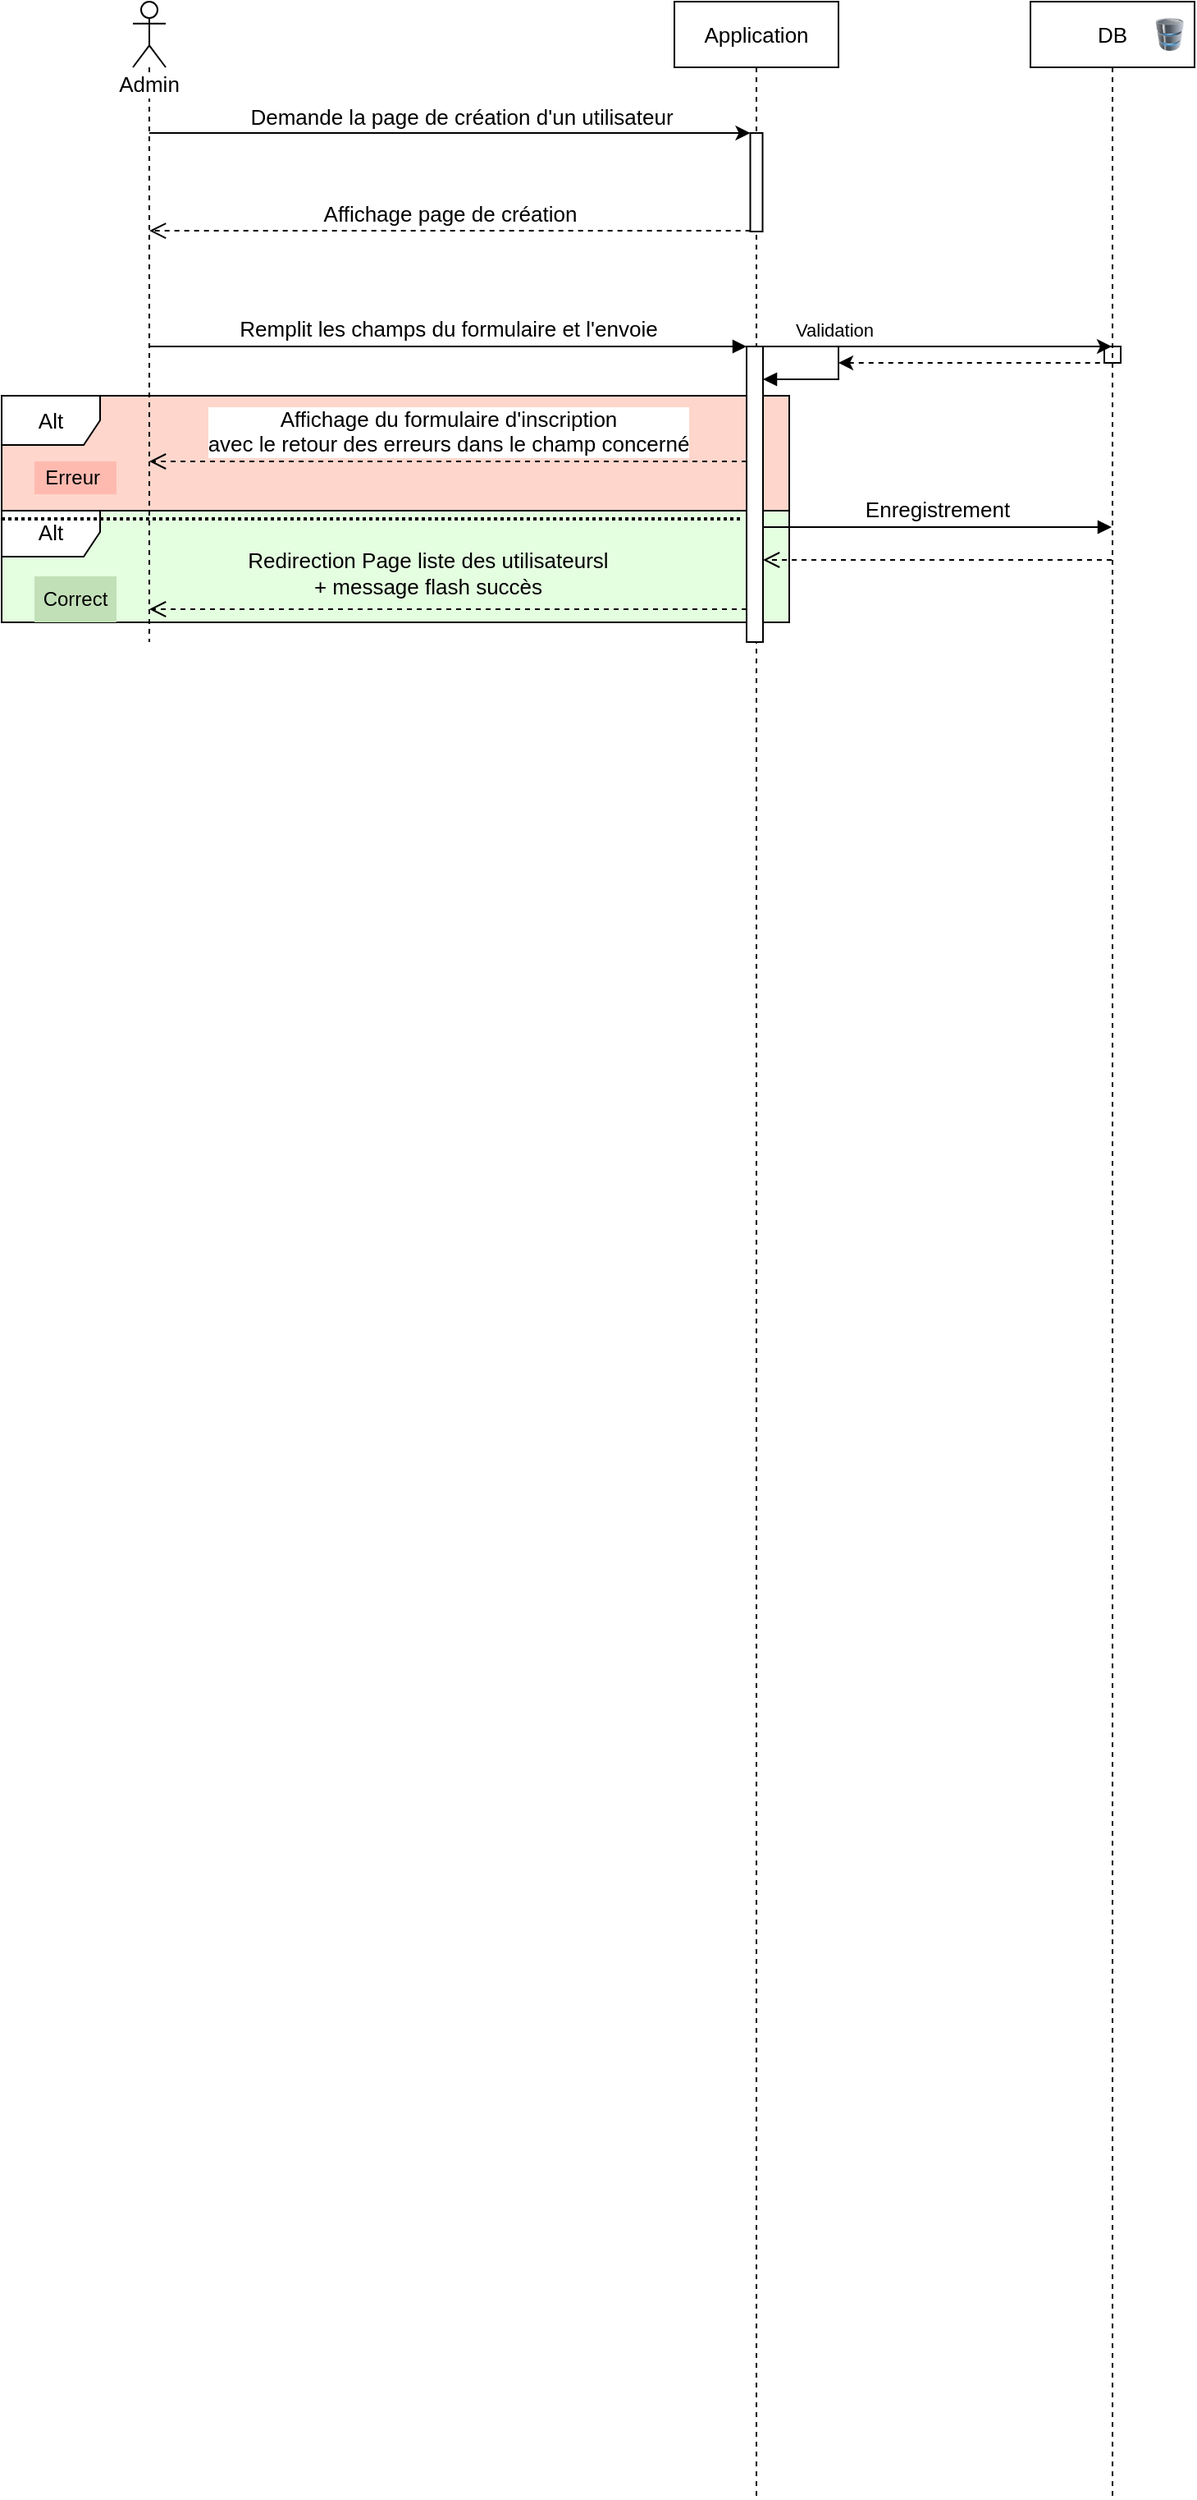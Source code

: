 <mxfile version="13.7.3" type="device"><diagram id="OPIGH59b3JSK2U3XDfZe" name="Page-1"><mxGraphModel dx="1342" dy="816" grid="1" gridSize="10" guides="1" tooltips="1" connect="1" arrows="1" fold="1" page="1" pageScale="1" pageWidth="827" pageHeight="1169" math="0" shadow="0"><root><mxCell id="0"/><mxCell id="1" parent="0"/><mxCell id="A12eKPg93gAIxmL6-4Nk-2" value="&lt;font style=&quot;font-size: 13px&quot;&gt;Alt&lt;/font&gt;" style="shape=umlFrame;whiteSpace=wrap;html=1;fontSize=13;swimlaneFillColor=#E4FFE0;" parent="1" vertex="1"><mxGeometry x="50" y="428" width="480" height="70" as="geometry"/></mxCell><mxCell id="IkTFMwQ9xcnRGW_RqQZF-3" value="&lt;font style=&quot;font-size: 13px&quot;&gt;Alt&lt;/font&gt;" style="shape=umlFrame;whiteSpace=wrap;html=1;fontSize=13;swimlaneFillColor=#FFD6CC;" parent="1" vertex="1"><mxGeometry x="50" y="360" width="480" height="70" as="geometry"/></mxCell><mxCell id="IkTFMwQ9xcnRGW_RqQZF-8" value="" style="line;strokeWidth=2;fillColor=none;align=left;verticalAlign=middle;spacingTop=-1;spacingLeft=3;spacingRight=3;rotatable=0;labelPosition=right;points=[];portConstraint=eastwest;fontSize=13;dashed=1;dashPattern=1 1;" parent="1" vertex="1"><mxGeometry x="50" y="421" width="450" height="28" as="geometry"/></mxCell><mxCell id="IkTFMwQ9xcnRGW_RqQZF-13" value="&lt;font style=&quot;font-size: 13px&quot;&gt;Affichage page de création&lt;/font&gt;" style="html=1;verticalAlign=bottom;endArrow=open;dashed=1;endSize=8;fontSize=13;exitX=0.011;exitY=0.992;exitDx=0;exitDy=0;exitPerimeter=0;" parent="1" source="IkTFMwQ9xcnRGW_RqQZF-1" target="IkTFMwQ9xcnRGW_RqQZF-4" edge="1"><mxGeometry relative="1" as="geometry"><mxPoint x="470" y="259.67" as="sourcePoint"/><mxPoint x="170" y="280" as="targetPoint"/></mxGeometry></mxCell><mxCell id="IkTFMwQ9xcnRGW_RqQZF-14" value="Application" style="shape=umlLifeline;perimeter=lifelinePerimeter;whiteSpace=wrap;html=1;container=1;collapsible=0;recursiveResize=0;outlineConnect=0;rounded=0;comic=0;fontSize=13;" parent="1" vertex="1"><mxGeometry x="460" y="120" width="100" height="1520" as="geometry"/></mxCell><mxCell id="9LvymbEXGaAQ4KTIiScC-1" value="" style="html=1;points=[];perimeter=orthogonalPerimeter;fillColor=#FFFFFF;fontSize=13;" parent="IkTFMwQ9xcnRGW_RqQZF-14" vertex="1"><mxGeometry x="44" y="210" width="10" height="180" as="geometry"/></mxCell><mxCell id="IkTFMwQ9xcnRGW_RqQZF-1" value="" style="html=1;points=[];perimeter=orthogonalPerimeter;fontSize=13;" parent="IkTFMwQ9xcnRGW_RqQZF-14" vertex="1"><mxGeometry x="46.25" y="80" width="7.5" height="60" as="geometry"/></mxCell><mxCell id="ITTA3GgXHyUNq0UnIine-11" value="Validation" style="edgeStyle=orthogonalEdgeStyle;html=1;align=left;spacingLeft=2;endArrow=block;rounded=0;" parent="IkTFMwQ9xcnRGW_RqQZF-14" source="9LvymbEXGaAQ4KTIiScC-1" edge="1"><mxGeometry x="-0.714" y="10" relative="1" as="geometry"><mxPoint x="55" y="200" as="sourcePoint"/><Array as="points"><mxPoint x="100" y="210"/><mxPoint x="100" y="230"/></Array><mxPoint x="54" y="230" as="targetPoint"/><mxPoint as="offset"/></mxGeometry></mxCell><mxCell id="IkTFMwQ9xcnRGW_RqQZF-26" value="DB" style="shape=umlLifeline;perimeter=lifelinePerimeter;whiteSpace=wrap;html=1;container=1;collapsible=0;recursiveResize=0;outlineConnect=0;strokeWidth=1;fontSize=13;" parent="1" vertex="1"><mxGeometry x="677" y="120" width="100" height="1520" as="geometry"/></mxCell><mxCell id="A12eKPg93gAIxmL6-4Nk-8" value="" style="image;html=1;labelBackgroundColor=#ffffff;image=img/lib/clip_art/computers/Database_128x128.png;fillColor=none;" parent="IkTFMwQ9xcnRGW_RqQZF-26" vertex="1"><mxGeometry x="70" y="10" width="30" height="20" as="geometry"/></mxCell><mxCell id="9LvymbEXGaAQ4KTIiScC-3" value="" style="html=1;verticalAlign=bottom;endArrow=open;dashed=1;endSize=8;fontSize=13;" parent="1" source="9LvymbEXGaAQ4KTIiScC-1" target="IkTFMwQ9xcnRGW_RqQZF-4" edge="1"><mxGeometry relative="1" as="geometry"><mxPoint x="435" y="516" as="targetPoint"/><Array as="points"><mxPoint x="480" y="490"/><mxPoint x="390" y="490"/></Array></mxGeometry></mxCell><mxCell id="9LvymbEXGaAQ4KTIiScC-2" value="Remplit les champs du formulaire et l'envoie" style="html=1;verticalAlign=bottom;endArrow=block;entryX=0;entryY=0;fontSize=13;" parent="1" source="IkTFMwQ9xcnRGW_RqQZF-4" target="9LvymbEXGaAQ4KTIiScC-1" edge="1"><mxGeometry relative="1" as="geometry"><mxPoint x="435" y="440" as="sourcePoint"/></mxGeometry></mxCell><mxCell id="IkTFMwQ9xcnRGW_RqQZF-4" value="Admin&lt;br&gt;" style="shape=umlLifeline;participant=umlActor;perimeter=lifelinePerimeter;whiteSpace=wrap;html=1;container=1;collapsible=0;recursiveResize=0;verticalAlign=top;spacingTop=36;labelBackgroundColor=#ffffff;outlineConnect=0;fontSize=13;" parent="1" vertex="1"><mxGeometry x="130" y="120" width="20" height="390" as="geometry"/></mxCell><mxCell id="2iLMQCIAvTagNn0emHfO-1" value="" style="endArrow=classic;html=1;" parent="1" source="IkTFMwQ9xcnRGW_RqQZF-4" target="IkTFMwQ9xcnRGW_RqQZF-1" edge="1"><mxGeometry width="50" height="50" relative="1" as="geometry"><mxPoint x="530" y="310" as="sourcePoint"/><mxPoint x="580" y="260" as="targetPoint"/><Array as="points"><mxPoint x="480" y="200"/></Array></mxGeometry></mxCell><mxCell id="2iLMQCIAvTagNn0emHfO-2" value="&lt;font style=&quot;font-size: 13px&quot;&gt;Demande la page de création d'un utilisateur&lt;/font&gt;" style="text;html=1;align=center;verticalAlign=middle;resizable=0;points=[];autosize=1;" parent="1" vertex="1"><mxGeometry x="195" y="180" width="270" height="20" as="geometry"/></mxCell><mxCell id="2iLMQCIAvTagNn0emHfO-5" value="Erreur&amp;nbsp;" style="text;html=1;strokeColor=none;fillColor=#FFBAB0;align=center;verticalAlign=middle;whiteSpace=wrap;rounded=0;" parent="1" vertex="1"><mxGeometry x="70" y="400" width="50" height="20" as="geometry"/></mxCell><mxCell id="2iLMQCIAvTagNn0emHfO-6" value="Correct" style="text;html=1;strokeColor=none;fillColor=#C2E0B8;align=center;verticalAlign=middle;whiteSpace=wrap;rounded=0;" parent="1" vertex="1"><mxGeometry x="70" y="470" width="50" height="28" as="geometry"/></mxCell><mxCell id="2iLMQCIAvTagNn0emHfO-7" value="&lt;span style=&quot;font-size: 13px&quot;&gt;Redirection Page liste des utilisateursl&lt;br&gt;+ message flash succès&lt;br&gt;&lt;/span&gt;" style="text;html=1;strokeColor=none;fillColor=none;align=center;verticalAlign=middle;whiteSpace=wrap;rounded=0;" parent="1" vertex="1"><mxGeometry x="165" y="458" width="290" height="20" as="geometry"/></mxCell><mxCell id="2iLMQCIAvTagNn0emHfO-12" value="&lt;font style=&quot;font-size: 13px&quot;&gt;Affichage du formulaire d'inscription&lt;br&gt;avec le retour des erreurs dans le champ concerné&lt;/font&gt;" style="html=1;verticalAlign=bottom;endArrow=open;dashed=1;endSize=8;" parent="1" source="9LvymbEXGaAQ4KTIiScC-1" target="IkTFMwQ9xcnRGW_RqQZF-4" edge="1"><mxGeometry relative="1" as="geometry"><mxPoint x="500" y="370" as="sourcePoint"/><mxPoint x="420" y="370" as="targetPoint"/><Array as="points"><mxPoint x="380" y="400"/><mxPoint x="350" y="400"/></Array></mxGeometry></mxCell><mxCell id="ITTA3GgXHyUNq0UnIine-3" value="&lt;font style=&quot;font-size: 13px&quot;&gt;Enregistrement&lt;/font&gt;" style="html=1;verticalAlign=bottom;endArrow=block;" parent="1" source="9LvymbEXGaAQ4KTIiScC-1" target="IkTFMwQ9xcnRGW_RqQZF-26" edge="1"><mxGeometry x="-0.002" width="80" relative="1" as="geometry"><mxPoint x="520" y="439" as="sourcePoint"/><mxPoint x="951" y="439" as="targetPoint"/><Array as="points"><mxPoint x="536" y="440"/></Array><mxPoint as="offset"/></mxGeometry></mxCell><mxCell id="A12eKPg93gAIxmL6-4Nk-3" value="" style="endArrow=classic;html=1;" parent="1" target="IkTFMwQ9xcnRGW_RqQZF-26" edge="1"><mxGeometry width="50" height="50" relative="1" as="geometry"><mxPoint x="560" y="330" as="sourcePoint"/><mxPoint x="680" y="280" as="targetPoint"/></mxGeometry></mxCell><mxCell id="A12eKPg93gAIxmL6-4Nk-4" value="" style="endArrow=none;dashed=1;html=1;startArrow=classic;startFill=1;" parent="1" source="A12eKPg93gAIxmL6-4Nk-6" target="IkTFMwQ9xcnRGW_RqQZF-26" edge="1"><mxGeometry width="50" height="50" relative="1" as="geometry"><mxPoint x="560" y="340" as="sourcePoint"/><mxPoint x="670" y="340" as="targetPoint"/></mxGeometry></mxCell><mxCell id="A12eKPg93gAIxmL6-4Nk-6" value="" style="html=1;points=[];perimeter=orthogonalPerimeter;fillColor=none;" parent="1" vertex="1"><mxGeometry x="722" y="330" width="10" height="10" as="geometry"/></mxCell><mxCell id="A12eKPg93gAIxmL6-4Nk-7" value="" style="endArrow=none;dashed=1;html=1;startArrow=classic;startFill=1;" parent="1" target="A12eKPg93gAIxmL6-4Nk-6" edge="1"><mxGeometry width="50" height="50" relative="1" as="geometry"><mxPoint x="560" y="340" as="sourcePoint"/><mxPoint x="726.5" y="340" as="targetPoint"/></mxGeometry></mxCell><mxCell id="KAK0hjX0us2EwbUfJ2Ot-1" value="" style="html=1;verticalAlign=bottom;endArrow=open;dashed=1;endSize=8;fontSize=13;" parent="1" source="IkTFMwQ9xcnRGW_RqQZF-26" target="9LvymbEXGaAQ4KTIiScC-1" edge="1"><mxGeometry relative="1" as="geometry"><mxPoint x="746.832" y="520" as="sourcePoint"/><mxPoint x="380" y="520" as="targetPoint"/><Array as="points"><mxPoint x="690" y="460"/><mxPoint x="600" y="460"/></Array></mxGeometry></mxCell></root></mxGraphModel></diagram></mxfile>